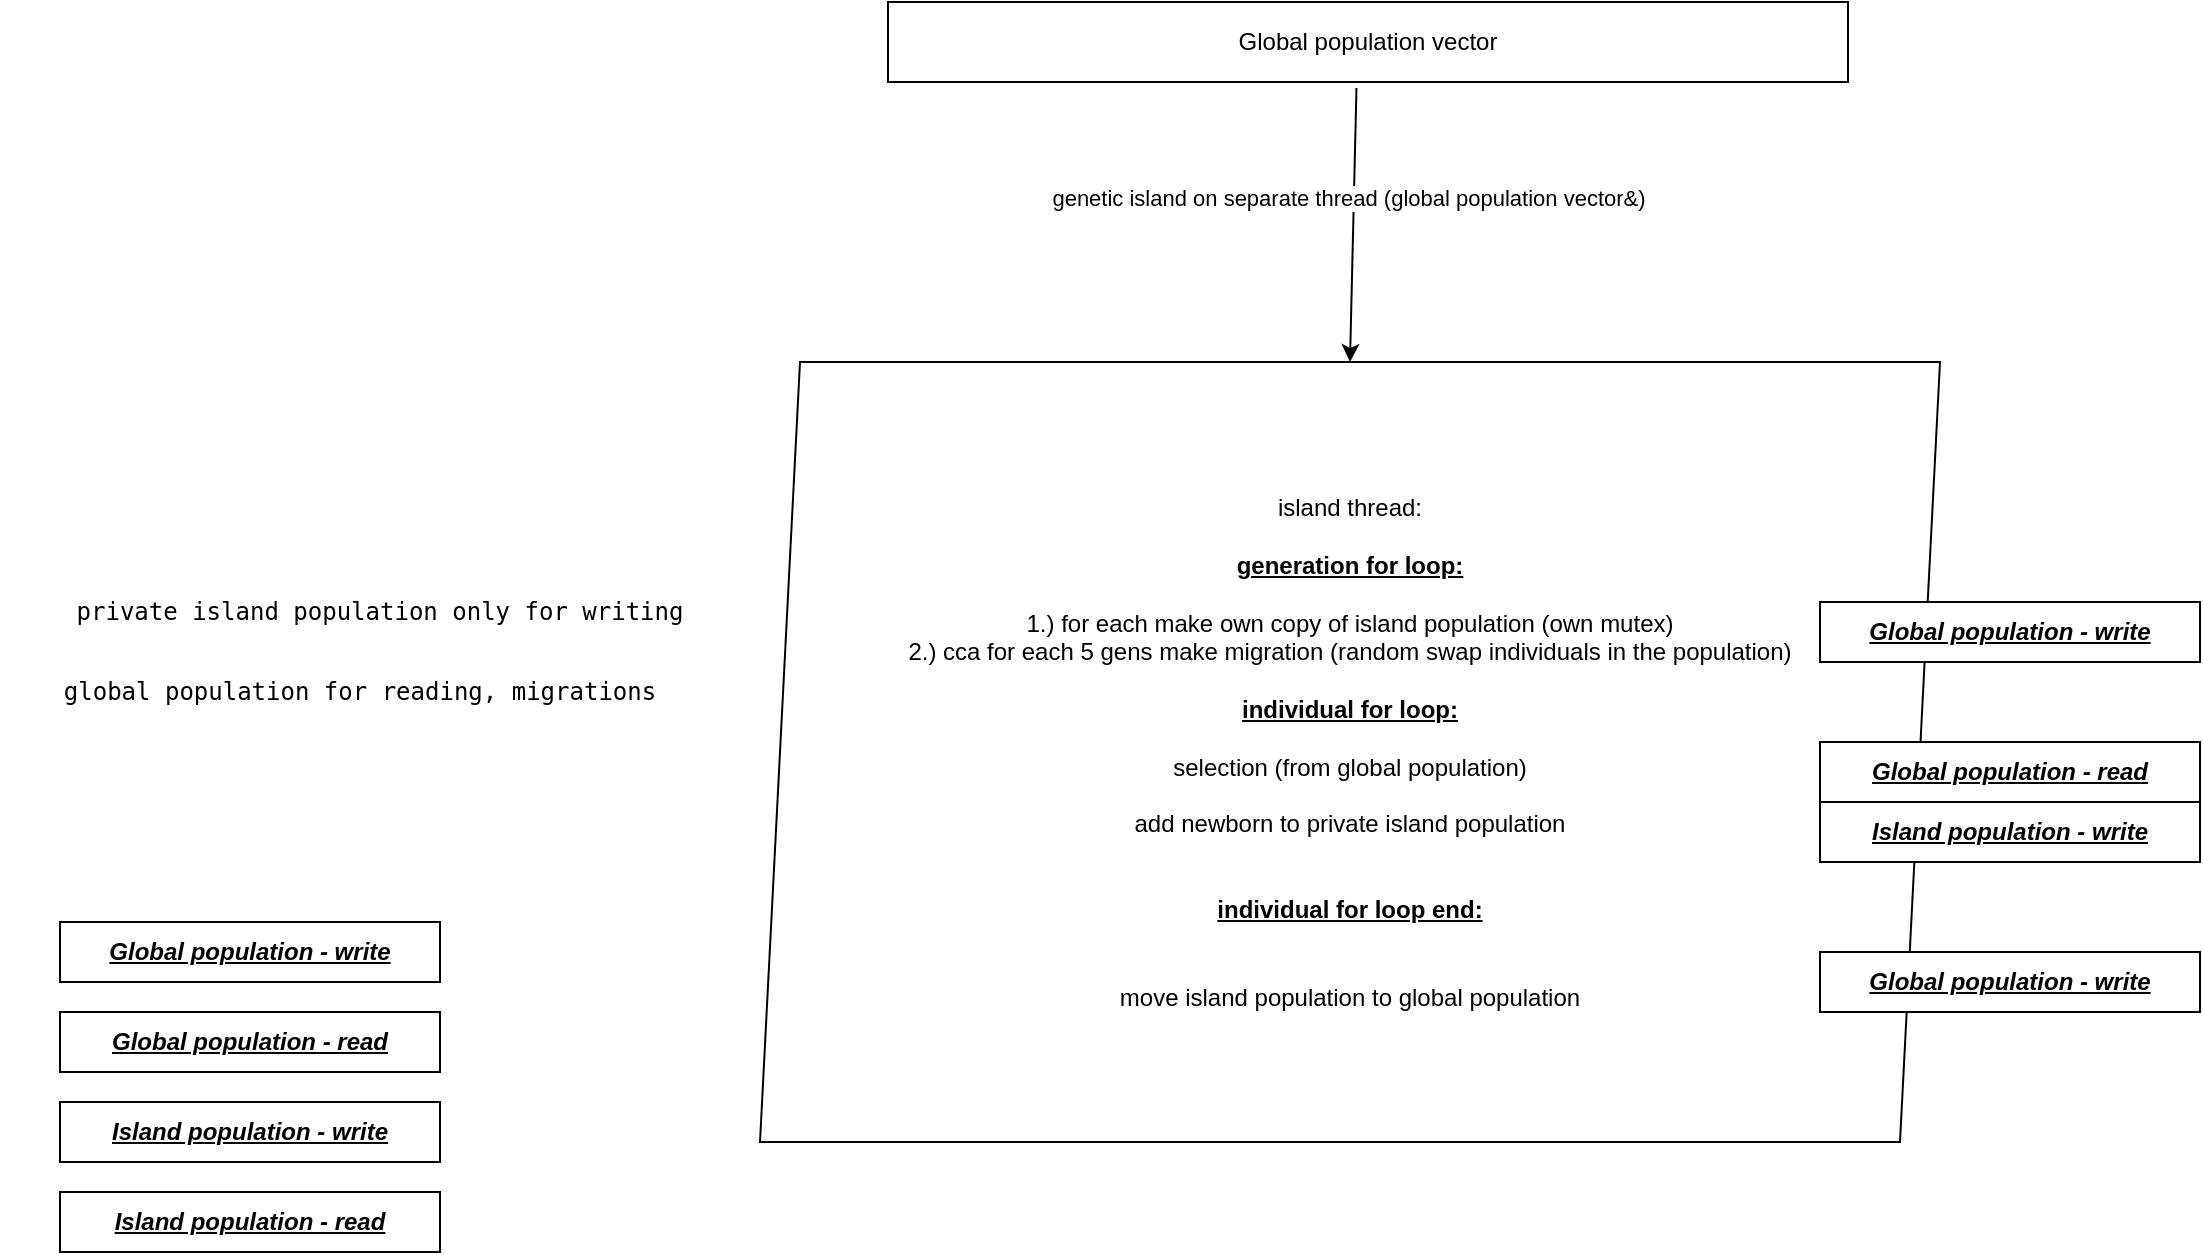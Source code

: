 <mxfile version="21.6.8" type="device">
  <diagram id="C5RBs43oDa-KdzZeNtuy" name="Page-1">
    <mxGraphModel dx="2501" dy="964" grid="1" gridSize="10" guides="1" tooltips="1" connect="1" arrows="1" fold="1" page="1" pageScale="1" pageWidth="827" pageHeight="1169" math="0" shadow="0">
      <root>
        <mxCell id="WIyWlLk6GJQsqaUBKTNV-0" />
        <mxCell id="WIyWlLk6GJQsqaUBKTNV-1" parent="WIyWlLk6GJQsqaUBKTNV-0" />
        <mxCell id="gfVLpGChGChhVSBXw1FV-0" value="Global population vector" style="rounded=0;whiteSpace=wrap;html=1;" vertex="1" parent="WIyWlLk6GJQsqaUBKTNV-1">
          <mxGeometry x="-96" y="80" width="480" height="40" as="geometry" />
        </mxCell>
        <mxCell id="gfVLpGChGChhVSBXw1FV-1" value="island thread:&lt;br&gt;&lt;br&gt;&lt;b&gt;&lt;u&gt;generation for loop:&lt;/u&gt;&lt;/b&gt;&lt;br&gt;&lt;br&gt;1.) for each make own copy of island population (own mutex)&lt;br&gt;2.) cca for each 5 gens make migration (random swap individuals in the population)&lt;br&gt;&lt;br&gt;&lt;b&gt;&lt;u&gt;individual for loop:&lt;/u&gt;&lt;/b&gt;&lt;br&gt;&lt;br&gt;selection (from global population)&lt;br&gt;&lt;br&gt;add newborn to private island population&lt;br&gt;&lt;br&gt;&lt;br&gt;&lt;span style=&quot;border-color: var(--border-color);&quot;&gt;&lt;span style=&quot;border-color: var(--border-color);&quot;&gt;&lt;u style=&quot;font-weight: bold;&quot;&gt;individual for loop end:&lt;br&gt;&lt;/u&gt;&lt;br&gt;&lt;br&gt;move island population to global population&lt;br&gt;&lt;/span&gt;&lt;/span&gt;" style="shape=parallelogram;perimeter=parallelogramPerimeter;whiteSpace=wrap;html=1;fixedSize=1;" vertex="1" parent="WIyWlLk6GJQsqaUBKTNV-1">
          <mxGeometry x="-160" y="260" width="590" height="390" as="geometry" />
        </mxCell>
        <mxCell id="gfVLpGChGChhVSBXw1FV-3" value="" style="endArrow=classic;html=1;rounded=0;entryX=0.5;entryY=0;entryDx=0;entryDy=0;exitX=0.488;exitY=1.075;exitDx=0;exitDy=0;exitPerimeter=0;" edge="1" parent="WIyWlLk6GJQsqaUBKTNV-1" source="gfVLpGChGChhVSBXw1FV-0" target="gfVLpGChGChhVSBXw1FV-1">
          <mxGeometry width="50" height="50" relative="1" as="geometry">
            <mxPoint x="-160" y="250" as="sourcePoint" />
            <mxPoint x="-110" y="200" as="targetPoint" />
          </mxGeometry>
        </mxCell>
        <mxCell id="gfVLpGChGChhVSBXw1FV-4" value="genetic island on separate thread (global population vector&amp;amp;)" style="edgeLabel;html=1;align=center;verticalAlign=middle;resizable=0;points=[];" vertex="1" connectable="0" parent="gfVLpGChGChhVSBXw1FV-3">
          <mxGeometry x="-0.194" y="-3" relative="1" as="geometry">
            <mxPoint as="offset" />
          </mxGeometry>
        </mxCell>
        <mxCell id="gfVLpGChGChhVSBXw1FV-5" value="&lt;pre&gt;private island population only for writing&lt;/pre&gt;" style="text;html=1;strokeColor=none;fillColor=none;align=center;verticalAlign=middle;whiteSpace=wrap;rounded=0;" vertex="1" parent="WIyWlLk6GJQsqaUBKTNV-1">
          <mxGeometry x="-530" y="370" width="360" height="30" as="geometry" />
        </mxCell>
        <mxCell id="gfVLpGChGChhVSBXw1FV-6" value="&lt;pre&gt;global population for reading, migrations&lt;/pre&gt;" style="text;html=1;strokeColor=none;fillColor=none;align=center;verticalAlign=middle;whiteSpace=wrap;rounded=0;" vertex="1" parent="WIyWlLk6GJQsqaUBKTNV-1">
          <mxGeometry x="-540" y="410" width="360" height="30" as="geometry" />
        </mxCell>
        <mxCell id="gfVLpGChGChhVSBXw1FV-7" value="&lt;b&gt;&lt;u&gt;&lt;i&gt;Global population - write&lt;/i&gt;&lt;/u&gt;&lt;/b&gt;" style="rounded=0;whiteSpace=wrap;html=1;" vertex="1" parent="WIyWlLk6GJQsqaUBKTNV-1">
          <mxGeometry x="-510" y="540" width="190" height="30" as="geometry" />
        </mxCell>
        <mxCell id="gfVLpGChGChhVSBXw1FV-10" value="&lt;b&gt;&lt;u&gt;&lt;i&gt;Global population - read&lt;/i&gt;&lt;/u&gt;&lt;/b&gt;" style="rounded=0;whiteSpace=wrap;html=1;" vertex="1" parent="WIyWlLk6GJQsqaUBKTNV-1">
          <mxGeometry x="-510" y="585" width="190" height="30" as="geometry" />
        </mxCell>
        <mxCell id="gfVLpGChGChhVSBXw1FV-11" value="&lt;b&gt;&lt;u&gt;&lt;i&gt;Island population - write&lt;/i&gt;&lt;/u&gt;&lt;/b&gt;" style="rounded=0;whiteSpace=wrap;html=1;" vertex="1" parent="WIyWlLk6GJQsqaUBKTNV-1">
          <mxGeometry x="-510" y="630" width="190" height="30" as="geometry" />
        </mxCell>
        <mxCell id="gfVLpGChGChhVSBXw1FV-12" value="&lt;b&gt;&lt;u&gt;&lt;i&gt;Island population - read&lt;/i&gt;&lt;/u&gt;&lt;/b&gt;" style="rounded=0;whiteSpace=wrap;html=1;" vertex="1" parent="WIyWlLk6GJQsqaUBKTNV-1">
          <mxGeometry x="-510" y="675" width="190" height="30" as="geometry" />
        </mxCell>
        <mxCell id="gfVLpGChGChhVSBXw1FV-13" value="&lt;b&gt;&lt;u&gt;&lt;i&gt;Global population - write&lt;/i&gt;&lt;/u&gt;&lt;/b&gt;" style="rounded=0;whiteSpace=wrap;html=1;" vertex="1" parent="WIyWlLk6GJQsqaUBKTNV-1">
          <mxGeometry x="370" y="380" width="190" height="30" as="geometry" />
        </mxCell>
        <mxCell id="gfVLpGChGChhVSBXw1FV-14" value="&lt;b&gt;&lt;u&gt;&lt;i&gt;Global population - read&lt;/i&gt;&lt;/u&gt;&lt;/b&gt;" style="rounded=0;whiteSpace=wrap;html=1;" vertex="1" parent="WIyWlLk6GJQsqaUBKTNV-1">
          <mxGeometry x="370" y="450" width="190" height="30" as="geometry" />
        </mxCell>
        <mxCell id="gfVLpGChGChhVSBXw1FV-15" value="&lt;b&gt;&lt;u&gt;&lt;i&gt;Island population - write&lt;/i&gt;&lt;/u&gt;&lt;/b&gt;" style="rounded=0;whiteSpace=wrap;html=1;" vertex="1" parent="WIyWlLk6GJQsqaUBKTNV-1">
          <mxGeometry x="370" y="480" width="190" height="30" as="geometry" />
        </mxCell>
        <mxCell id="gfVLpGChGChhVSBXw1FV-16" value="&lt;b&gt;&lt;u&gt;&lt;i&gt;Global population - write&lt;/i&gt;&lt;/u&gt;&lt;/b&gt;" style="rounded=0;whiteSpace=wrap;html=1;" vertex="1" parent="WIyWlLk6GJQsqaUBKTNV-1">
          <mxGeometry x="370" y="555" width="190" height="30" as="geometry" />
        </mxCell>
      </root>
    </mxGraphModel>
  </diagram>
</mxfile>
